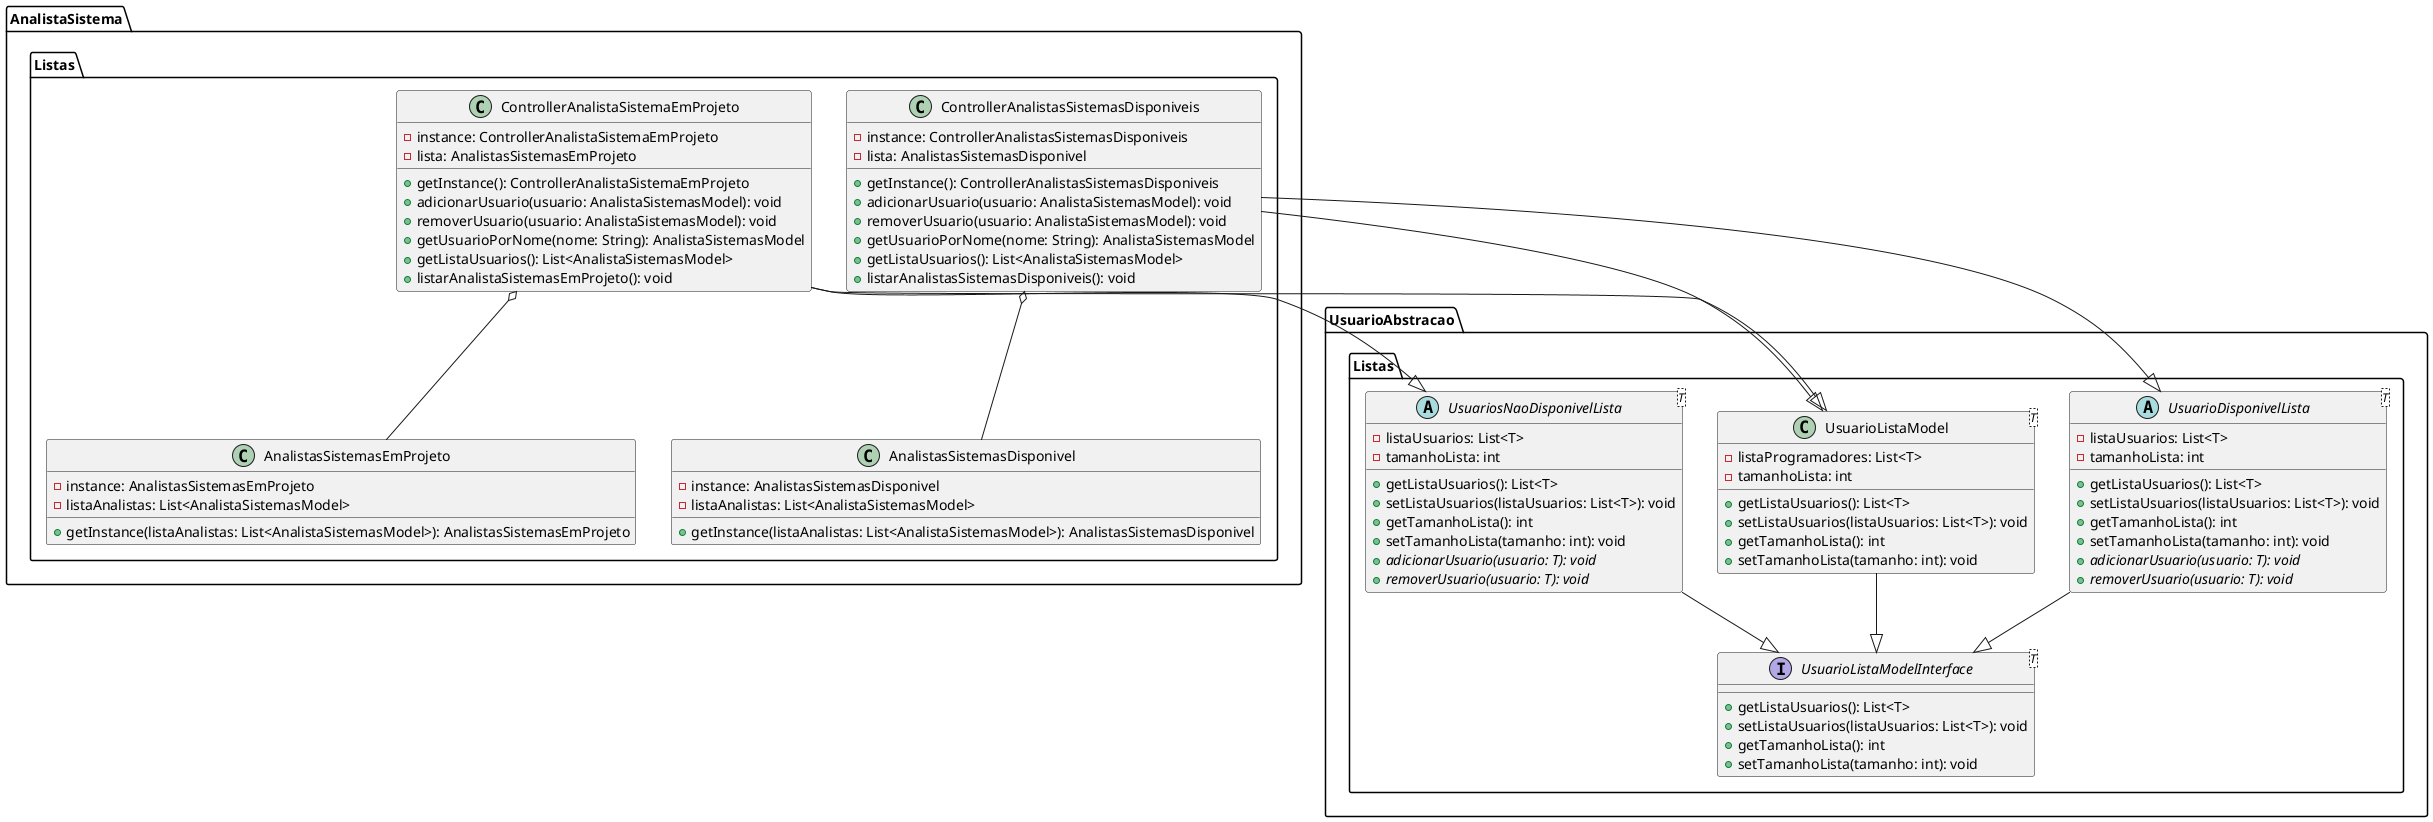 @startuml
package "UsuarioAbstracao.Listas" {
    abstract class UsuarioDisponivelLista<T> {
        - listaUsuarios: List<T>
        - tamanhoLista: int
        + getListaUsuarios(): List<T>
        + setListaUsuarios(listaUsuarios: List<T>): void
        + getTamanhoLista(): int
        + setTamanhoLista(tamanho: int): void
        {abstract} + adicionarUsuario(usuario: T): void
        {abstract} + removerUsuario(usuario: T): void
    }
    abstract class UsuariosNaoDisponivelLista<T> {
        - listaUsuarios: List<T>
        - tamanhoLista: int
        + getListaUsuarios(): List<T>
        + setListaUsuarios(listaUsuarios: List<T>): void
        + getTamanhoLista(): int
        + setTamanhoLista(tamanho: int): void
        {abstract} + adicionarUsuario(usuario: T): void
        {abstract} + removerUsuario(usuario: T): void
    }
    interface UsuarioListaModelInterface<T> {
        + getListaUsuarios(): List<T>
        + setListaUsuarios(listaUsuarios: List<T>): void
        + getTamanhoLista(): int
        + setTamanhoLista(tamanho: int): void
    }
    class UsuarioListaModel<T> {
        - listaProgramadores: List<T>
        - tamanhoLista: int
        + getListaUsuarios(): List<T>
        + setListaUsuarios(listaUsuarios: List<T>): void
        + getTamanhoLista(): int
        + setTamanhoLista(tamanho: int): void
    }
}
package "AnalistaSistema.Listas" {
    class ControllerAnalistasSistemasDisponiveis {
        - instance: ControllerAnalistasSistemasDisponiveis
        - lista: AnalistasSistemasDisponivel
        + getInstance(): ControllerAnalistasSistemasDisponiveis
        + adicionarUsuario(usuario: AnalistaSistemasModel): void
        + removerUsuario(usuario: AnalistaSistemasModel): void
        + getUsuarioPorNome(nome: String): AnalistaSistemasModel
        + getListaUsuarios(): List<AnalistaSistemasModel>
        + listarAnalistasSistemasDisponiveis(): void
    }
    class ControllerAnalistaSistemaEmProjeto {
        - instance: ControllerAnalistaSistemaEmProjeto
        - lista: AnalistasSistemasEmProjeto
        + getInstance(): ControllerAnalistaSistemaEmProjeto
        + adicionarUsuario(usuario: AnalistaSistemasModel): void
        + removerUsuario(usuario: AnalistaSistemasModel): void
        + getUsuarioPorNome(nome: String): AnalistaSistemasModel
        + getListaUsuarios(): List<AnalistaSistemasModel>
        + listarAnalistaSistemasEmProjeto(): void
    }
    class AnalistasSistemasDisponivel {
        - instance: AnalistasSistemasDisponivel
        - listaAnalistas: List<AnalistaSistemasModel>
        + getInstance(listaAnalistas: List<AnalistaSistemasModel>): AnalistasSistemasDisponivel
    }
    class AnalistasSistemasEmProjeto {
        - instance: AnalistasSistemasEmProjeto
        - listaAnalistas: List<AnalistaSistemasModel>
        + getInstance(listaAnalistas: List<AnalistaSistemasModel>): AnalistasSistemasEmProjeto
    }
}

ControllerAnalistasSistemasDisponiveis --|> UsuarioDisponivelLista
ControllerAnalistaSistemaEmProjeto --|> UsuariosNaoDisponivelLista

ControllerAnalistasSistemasDisponiveis o-- AnalistasSistemasDisponivel
ControllerAnalistaSistemaEmProjeto o-- AnalistasSistemasEmProjeto

UsuarioDisponivelLista --|> UsuarioListaModelInterface
UsuariosNaoDisponivelLista --|> UsuarioListaModelInterface

UsuarioListaModel --|> UsuarioListaModelInterface
ControllerAnalistasSistemasDisponiveis --|> UsuarioListaModel
ControllerAnalistaSistemaEmProjeto --|> UsuarioListaModel
@enduml
